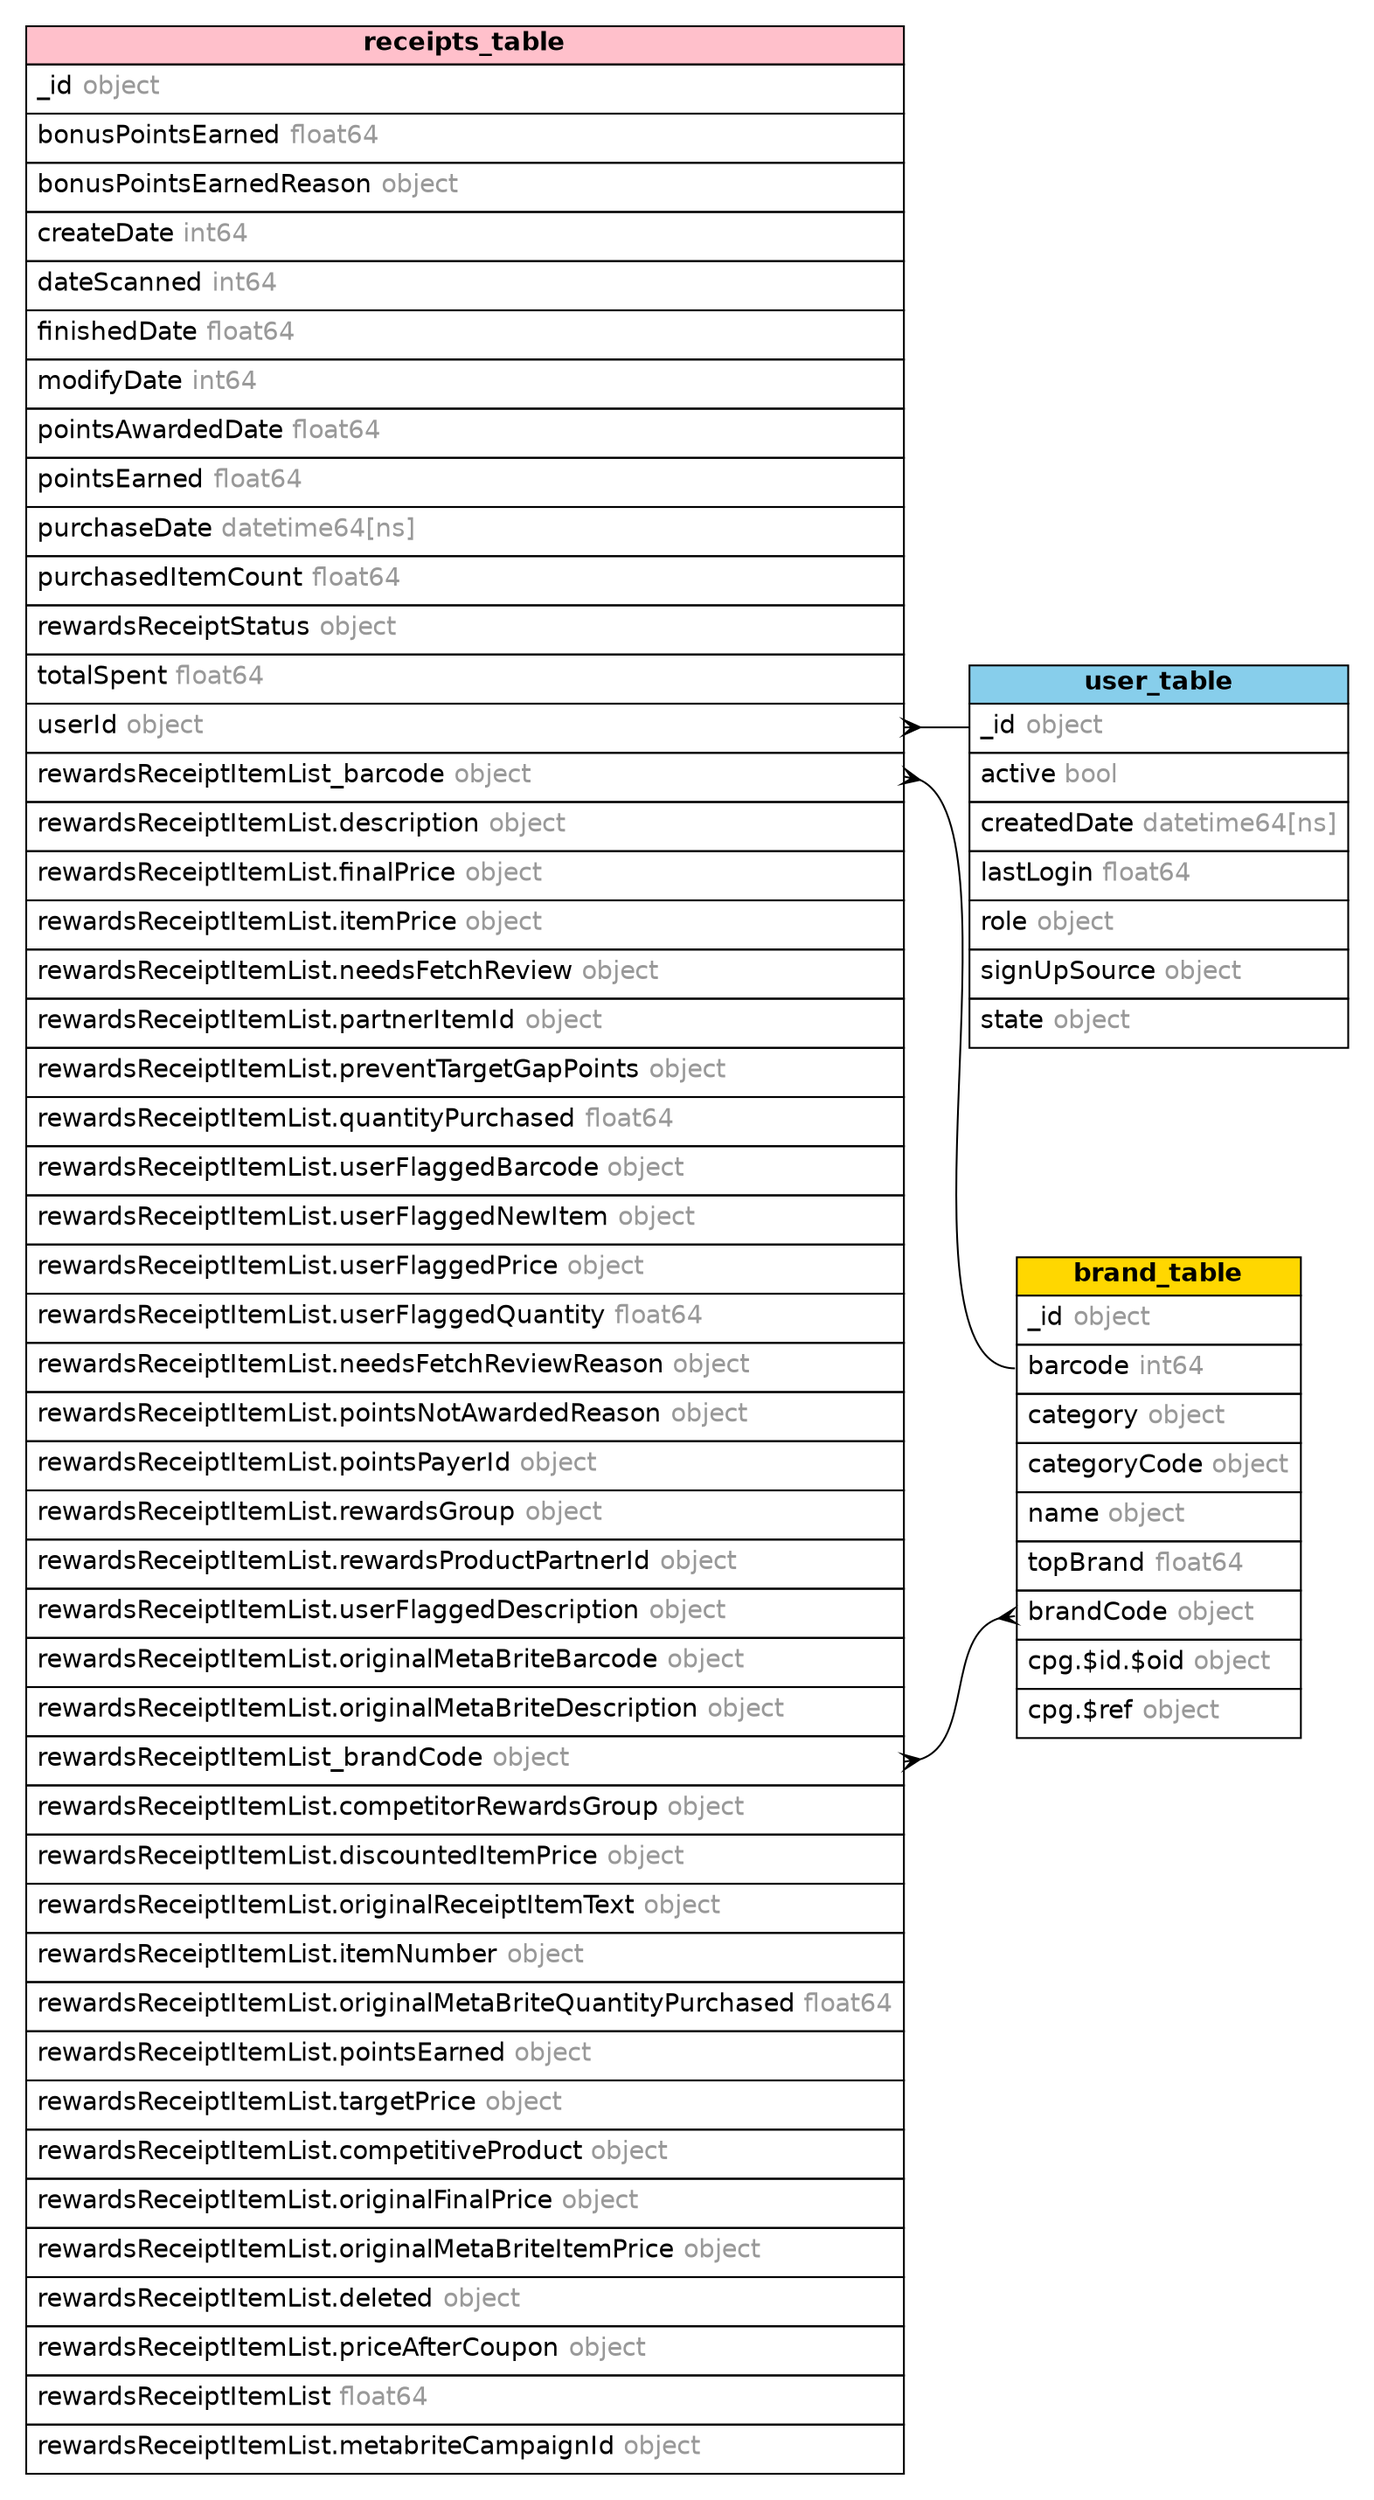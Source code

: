 digraph G {
        graph [
            nodesep=0.5;
            rankdir="LR";
            cencentrate=true;
            splines="spline";
            fontname="Helvetica";
            pad="0.2,0.2",
            label="",

        ];

        node [shape=plain, fontname="Helvetica"];
        edge [
            dir=both,
            fontsize=12,
            arrowsize=0.9,
            penwidth=1.0,
            labelangle=32,
            labeldistance=1.8,
            fontname="Helvetica"
        ];

	 receipts_table [ label=<
        <table border="0" cellborder="1" cellspacing="0">
        <tr><td bgcolor="pink"><b>receipts_table</b></td></tr>
        
		<tr><td port="_id" align="left" cellpadding="5">_id <font color="grey60">object</font></td></tr>
		<tr><td port="bonusPointsEarned" align="left" cellpadding="5">bonusPointsEarned <font color="grey60">float64</font></td></tr>
		<tr><td port="bonusPointsEarnedReason" align="left" cellpadding="5">bonusPointsEarnedReason <font color="grey60">object</font></td></tr>
		<tr><td port="createDate" align="left" cellpadding="5">createDate <font color="grey60">int64</font></td></tr>
		<tr><td port="dateScanned" align="left" cellpadding="5">dateScanned <font color="grey60">int64</font></td></tr>
		<tr><td port="finishedDate" align="left" cellpadding="5">finishedDate <font color="grey60">float64</font></td></tr>
		<tr><td port="modifyDate" align="left" cellpadding="5">modifyDate <font color="grey60">int64</font></td></tr>
		<tr><td port="pointsAwardedDate" align="left" cellpadding="5">pointsAwardedDate <font color="grey60">float64</font></td></tr>
		<tr><td port="pointsEarned" align="left" cellpadding="5">pointsEarned <font color="grey60">float64</font></td></tr>
		<tr><td port="purchaseDate" align="left" cellpadding="5">purchaseDate <font color="grey60">datetime64[ns]</font></td></tr>
		<tr><td port="purchasedItemCount" align="left" cellpadding="5">purchasedItemCount <font color="grey60">float64</font></td></tr>
		<tr><td port="rewardsReceiptStatus" align="left" cellpadding="5">rewardsReceiptStatus <font color="grey60">object</font></td></tr>
		<tr><td port="totalSpent" align="left" cellpadding="5">totalSpent <font color="grey60">float64</font></td></tr>
		<tr><td port="userId" align="left" cellpadding="5">userId <font color="grey60">object</font></td></tr>
		<tr><td port="rewardsReceiptItemList_barcode" align="left" cellpadding="5">rewardsReceiptItemList_barcode <font color="grey60">object</font></td></tr>
		<tr><td port="rewardsReceiptItemList.description" align="left" cellpadding="5">rewardsReceiptItemList.description <font color="grey60">object</font></td></tr>
		<tr><td port="rewardsReceiptItemList.finalPrice" align="left" cellpadding="5">rewardsReceiptItemList.finalPrice <font color="grey60">object</font></td></tr>
		<tr><td port="rewardsReceiptItemList.itemPrice" align="left" cellpadding="5">rewardsReceiptItemList.itemPrice <font color="grey60">object</font></td></tr>
		<tr><td port="rewardsReceiptItemList.needsFetchReview" align="left" cellpadding="5">rewardsReceiptItemList.needsFetchReview <font color="grey60">object</font></td></tr>
		<tr><td port="rewardsReceiptItemList.partnerItemId" align="left" cellpadding="5">rewardsReceiptItemList.partnerItemId <font color="grey60">object</font></td></tr>
		<tr><td port="rewardsReceiptItemList.preventTargetGapPoints" align="left" cellpadding="5">rewardsReceiptItemList.preventTargetGapPoints <font color="grey60">object</font></td></tr>
		<tr><td port="rewardsReceiptItemList.quantityPurchased" align="left" cellpadding="5">rewardsReceiptItemList.quantityPurchased <font color="grey60">float64</font></td></tr>
		<tr><td port="rewardsReceiptItemList.userFlaggedBarcode" align="left" cellpadding="5">rewardsReceiptItemList.userFlaggedBarcode <font color="grey60">object</font></td></tr>
		<tr><td port="rewardsReceiptItemList.userFlaggedNewItem" align="left" cellpadding="5">rewardsReceiptItemList.userFlaggedNewItem <font color="grey60">object</font></td></tr>
		<tr><td port="rewardsReceiptItemList.userFlaggedPrice" align="left" cellpadding="5">rewardsReceiptItemList.userFlaggedPrice <font color="grey60">object</font></td></tr>
		<tr><td port="rewardsReceiptItemList.userFlaggedQuantity" align="left" cellpadding="5">rewardsReceiptItemList.userFlaggedQuantity <font color="grey60">float64</font></td></tr>
		<tr><td port="rewardsReceiptItemList.needsFetchReviewReason" align="left" cellpadding="5">rewardsReceiptItemList.needsFetchReviewReason <font color="grey60">object</font></td></tr>
		<tr><td port="rewardsReceiptItemList.pointsNotAwardedReason" align="left" cellpadding="5">rewardsReceiptItemList.pointsNotAwardedReason <font color="grey60">object</font></td></tr>
		<tr><td port="rewardsReceiptItemList.pointsPayerId" align="left" cellpadding="5">rewardsReceiptItemList.pointsPayerId <font color="grey60">object</font></td></tr>
		<tr><td port="rewardsReceiptItemList.rewardsGroup" align="left" cellpadding="5">rewardsReceiptItemList.rewardsGroup <font color="grey60">object</font></td></tr>
		<tr><td port="rewardsReceiptItemList.rewardsProductPartnerId" align="left" cellpadding="5">rewardsReceiptItemList.rewardsProductPartnerId <font color="grey60">object</font></td></tr>
		<tr><td port="rewardsReceiptItemList.userFlaggedDescription" align="left" cellpadding="5">rewardsReceiptItemList.userFlaggedDescription <font color="grey60">object</font></td></tr>
		<tr><td port="rewardsReceiptItemList.originalMetaBriteBarcode" align="left" cellpadding="5">rewardsReceiptItemList.originalMetaBriteBarcode <font color="grey60">object</font></td></tr>
		<tr><td port="rewardsReceiptItemList.originalMetaBriteDescription" align="left" cellpadding="5">rewardsReceiptItemList.originalMetaBriteDescription <font color="grey60">object</font></td></tr>
		<tr><td port="rewardsReceiptItemList_brandCode" align="left" cellpadding="5">rewardsReceiptItemList_brandCode <font color="grey60">object</font></td></tr>
		<tr><td port="rewardsReceiptItemList.competitorRewardsGroup" align="left" cellpadding="5">rewardsReceiptItemList.competitorRewardsGroup <font color="grey60">object</font></td></tr>
		<tr><td port="rewardsReceiptItemList.discountedItemPrice" align="left" cellpadding="5">rewardsReceiptItemList.discountedItemPrice <font color="grey60">object</font></td></tr>
		<tr><td port="rewardsReceiptItemList.originalReceiptItemText" align="left" cellpadding="5">rewardsReceiptItemList.originalReceiptItemText <font color="grey60">object</font></td></tr>
		<tr><td port="rewardsReceiptItemList.itemNumber" align="left" cellpadding="5">rewardsReceiptItemList.itemNumber <font color="grey60">object</font></td></tr>
		<tr><td port="rewardsReceiptItemList.originalMetaBriteQuantityPurchased" align="left" cellpadding="5">rewardsReceiptItemList.originalMetaBriteQuantityPurchased <font color="grey60">float64</font></td></tr>
		<tr><td port="rewardsReceiptItemList.pointsEarned" align="left" cellpadding="5">rewardsReceiptItemList.pointsEarned <font color="grey60">object</font></td></tr>
		<tr><td port="rewardsReceiptItemList.targetPrice" align="left" cellpadding="5">rewardsReceiptItemList.targetPrice <font color="grey60">object</font></td></tr>
		<tr><td port="rewardsReceiptItemList.competitiveProduct" align="left" cellpadding="5">rewardsReceiptItemList.competitiveProduct <font color="grey60">object</font></td></tr>
		<tr><td port="rewardsReceiptItemList.originalFinalPrice" align="left" cellpadding="5">rewardsReceiptItemList.originalFinalPrice <font color="grey60">object</font></td></tr>
		<tr><td port="rewardsReceiptItemList.originalMetaBriteItemPrice" align="left" cellpadding="5">rewardsReceiptItemList.originalMetaBriteItemPrice <font color="grey60">object</font></td></tr>
		<tr><td port="rewardsReceiptItemList.deleted" align="left" cellpadding="5">rewardsReceiptItemList.deleted <font color="grey60">object</font></td></tr>
		<tr><td port="rewardsReceiptItemList.priceAfterCoupon" align="left" cellpadding="5">rewardsReceiptItemList.priceAfterCoupon <font color="grey60">object</font></td></tr>
		<tr><td port="rewardsReceiptItemList" align="left" cellpadding="5">rewardsReceiptItemList <font color="grey60">float64</font></td></tr>
		<tr><td port="rewardsReceiptItemList.metabriteCampaignId" align="left" cellpadding="5">rewardsReceiptItemList.metabriteCampaignId <font color="grey60">object</font></td></tr>
		</table>>];

	 user_table [ label=<
        <table border="0" cellborder="1" cellspacing="0">
        <tr><td bgcolor="skyblue"><b>user_table</b></td></tr>
        
		<tr><td port="_id" align="left" cellpadding="5">_id <font color="grey60">object</font></td></tr>
		<tr><td port="active" align="left" cellpadding="5">active <font color="grey60">bool</font></td></tr>
		<tr><td port="createdDate" align="left" cellpadding="5">createdDate <font color="grey60">datetime64[ns]</font></td></tr>
		<tr><td port="lastLogin" align="left" cellpadding="5">lastLogin <font color="grey60">float64</font></td></tr>
		<tr><td port="role" align="left" cellpadding="5">role <font color="grey60">object</font></td></tr>
		<tr><td port="signUpSource" align="left" cellpadding="5">signUpSource <font color="grey60">object</font></td></tr>
		<tr><td port="state" align="left" cellpadding="5">state <font color="grey60">object</font></td></tr>
		</table>>];

	 brand_table [ label=<
        <table border="0" cellborder="1" cellspacing="0">
        <tr><td bgcolor="gold"><b>brand_table</b></td></tr>
        
		<tr><td port="_id" align="left" cellpadding="5">_id <font color="grey60">object</font></td></tr>
		<tr><td port="barcode" align="left" cellpadding="5">barcode <font color="grey60">int64</font></td></tr>
		<tr><td port="category" align="left" cellpadding="5">category <font color="grey60">object</font></td></tr>
		<tr><td port="categoryCode" align="left" cellpadding="5">categoryCode <font color="grey60">object</font></td></tr>
		<tr><td port="name" align="left" cellpadding="5">name <font color="grey60">object</font></td></tr>
		<tr><td port="topBrand" align="left" cellpadding="5">topBrand <font color="grey60">float64</font></td></tr>
		<tr><td port="brandCode" align="left" cellpadding="5">brandCode <font color="grey60">object</font></td></tr>
		<tr><td port="cpg.$id.$oid" align="left" cellpadding="5">cpg.$id.$oid <font color="grey60">object</font></td></tr>
		<tr><td port="cpg.$ref" align="left" cellpadding="5">cpg.$ref <font color="grey60">object</font></td></tr>
		</table>>];

	 receipts_table:rewardsReceiptItemList_brandCode->brand_table:brandCode [ 
                        arrowhead=ocrow, arrowtail=ocrow];

	 receipts_table:rewardsReceiptItemList_barcode->brand_table:barcode [ 
                        arrowhead=none, arrowtail=ocrow];

	 receipts_table:userId->user_table:_id [ 
                        arrowhead=none, arrowtail=ocrow];
}